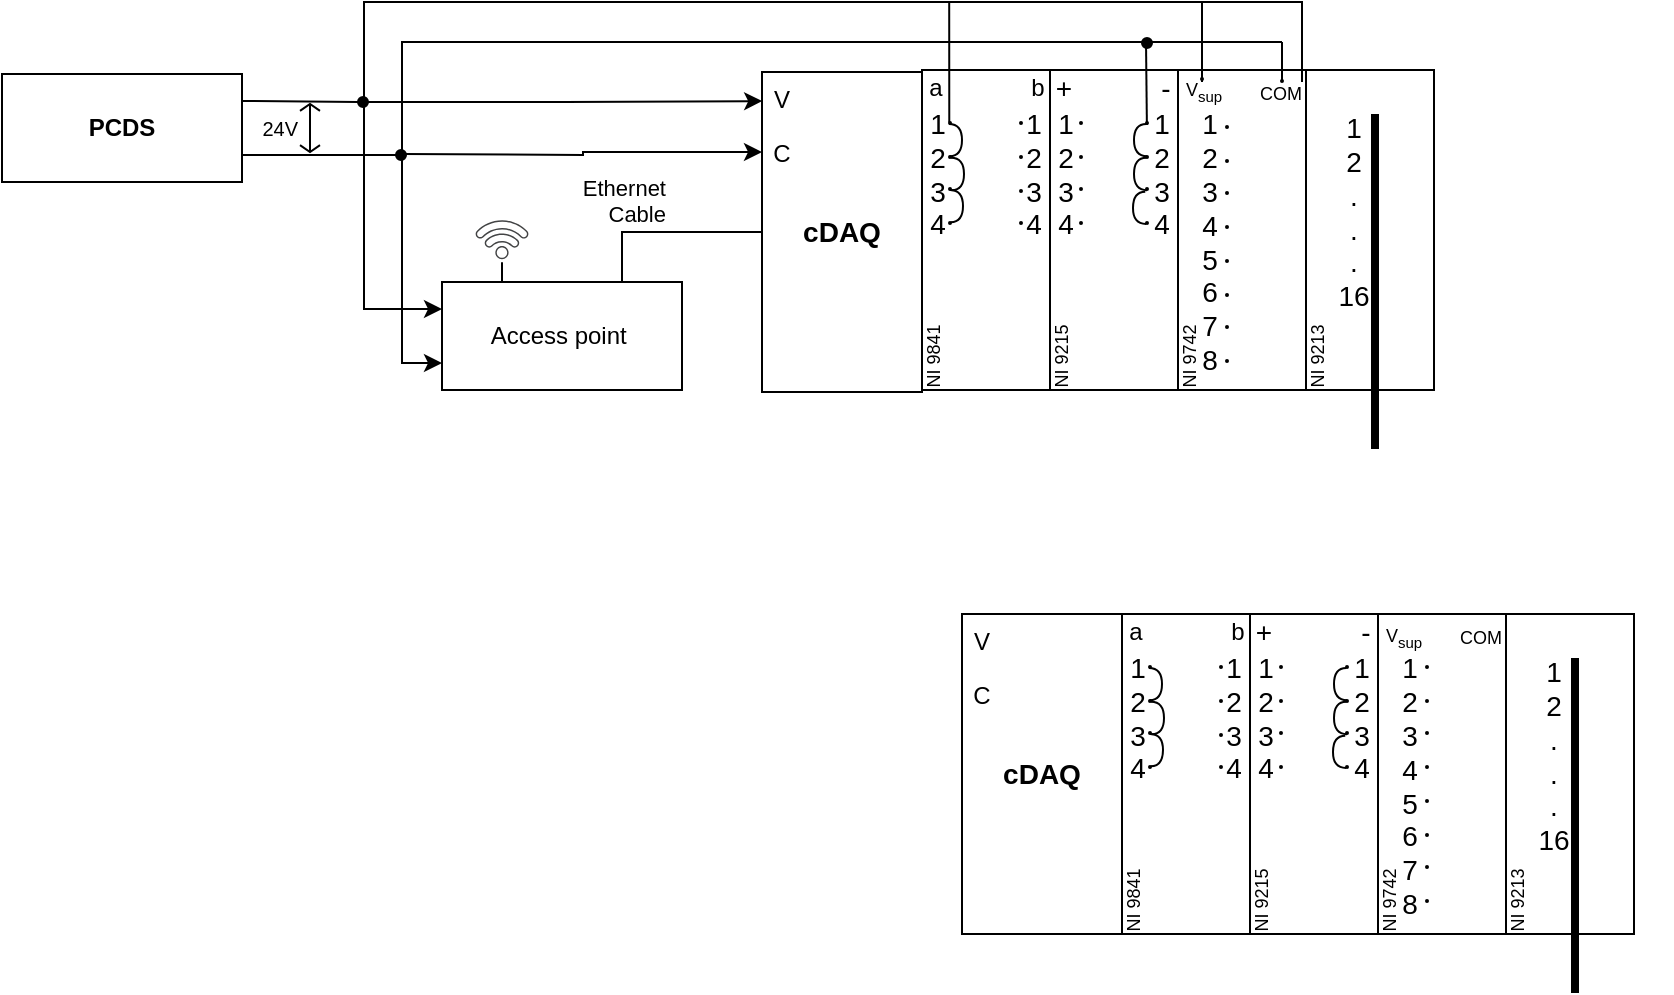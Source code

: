 <mxfile version="20.6.2" type="github">
  <diagram id="OHAgsnlhURnVh-o_5aFd" name="Page-1">
    <mxGraphModel dx="244" dy="119" grid="1" gridSize="10" guides="1" tooltips="1" connect="1" arrows="1" fold="1" page="1" pageScale="1" pageWidth="1169" pageHeight="827" math="0" shadow="0">
      <root>
        <mxCell id="0" />
        <mxCell id="1" parent="0" />
        <mxCell id="W_sDVHE6St3SvDxYg9yA-47" style="edgeStyle=none;rounded=0;orthogonalLoop=1;jettySize=auto;html=1;exitX=1;exitY=0.25;exitDx=0;exitDy=0;entryX=0;entryY=0.5;entryDx=0;entryDy=0;strokeColor=#000000;endArrow=none;endFill=0;" edge="1" parent="1" source="W_sDVHE6St3SvDxYg9yA-23" target="W_sDVHE6St3SvDxYg9yA-34">
          <mxGeometry relative="1" as="geometry" />
        </mxCell>
        <mxCell id="W_sDVHE6St3SvDxYg9yA-23" value="&lt;b&gt;PCDS&lt;/b&gt;" style="rounded=0;whiteSpace=wrap;html=1;" vertex="1" parent="1">
          <mxGeometry x="160" y="296" width="120" height="54" as="geometry" />
        </mxCell>
        <mxCell id="W_sDVHE6St3SvDxYg9yA-24" style="edgeStyle=orthogonalEdgeStyle;rounded=0;orthogonalLoop=1;jettySize=auto;html=1;exitX=0;exitY=0.25;exitDx=0;exitDy=0;endArrow=none;endFill=0;startArrow=classic;startFill=1;" edge="1" parent="1" source="W_sDVHE6St3SvDxYg9yA-25">
          <mxGeometry relative="1" as="geometry">
            <mxPoint x="360" y="336" as="targetPoint" />
            <mxPoint x="380" y="395" as="sourcePoint" />
          </mxGeometry>
        </mxCell>
        <mxCell id="W_sDVHE6St3SvDxYg9yA-60" value="Ethernet&lt;br&gt;Cable" style="edgeStyle=elbowEdgeStyle;rounded=0;orthogonalLoop=1;jettySize=auto;html=1;exitX=0;exitY=0.5;exitDx=0;exitDy=0;entryX=0.75;entryY=0;entryDx=0;entryDy=0;endArrow=none;endFill=0;labelPosition=left;verticalLabelPosition=top;align=right;verticalAlign=bottom;" edge="1" parent="1" source="W_sDVHE6St3SvDxYg9yA-25" target="W_sDVHE6St3SvDxYg9yA-40">
          <mxGeometry relative="1" as="geometry">
            <Array as="points">
              <mxPoint x="470" y="390" />
            </Array>
          </mxGeometry>
        </mxCell>
        <mxCell id="W_sDVHE6St3SvDxYg9yA-33" value="" style="edgeStyle=elbowEdgeStyle;rounded=0;orthogonalLoop=1;jettySize=auto;html=1;exitX=1;exitY=0.75;exitDx=0;exitDy=0;endArrow=none;endFill=1;entryX=0;entryY=0.5;entryDx=0;entryDy=0;" edge="1" parent="1" target="W_sDVHE6St3SvDxYg9yA-35" source="W_sDVHE6St3SvDxYg9yA-23">
          <mxGeometry relative="1" as="geometry">
            <mxPoint x="356.257" y="335.937" as="targetPoint" />
            <mxPoint x="310" y="336.0" as="sourcePoint" />
            <Array as="points" />
          </mxGeometry>
        </mxCell>
        <mxCell id="W_sDVHE6St3SvDxYg9yA-56" style="edgeStyle=orthogonalEdgeStyle;rounded=0;orthogonalLoop=1;jettySize=auto;html=1;exitX=1;exitY=0.5;exitDx=0;exitDy=0;entryX=0.001;entryY=0.091;entryDx=0;entryDy=0;entryPerimeter=0;" edge="1" parent="1" source="W_sDVHE6St3SvDxYg9yA-34" target="W_sDVHE6St3SvDxYg9yA-25">
          <mxGeometry relative="1" as="geometry" />
        </mxCell>
        <mxCell id="W_sDVHE6St3SvDxYg9yA-34" value="" style="ellipse;whiteSpace=wrap;html=1;fillColor=#000000;aspect=fixed;" vertex="1" parent="1">
          <mxGeometry x="338" y="307.5" width="5" height="5" as="geometry" />
        </mxCell>
        <mxCell id="W_sDVHE6St3SvDxYg9yA-35" value="" style="ellipse;whiteSpace=wrap;html=1;fillColor=#000000;aspect=fixed;" vertex="1" parent="1">
          <mxGeometry x="357" y="334" width="5" height="5" as="geometry" />
        </mxCell>
        <mxCell id="W_sDVHE6St3SvDxYg9yA-18" value="24V" style="labelPosition=left;align=right;shape=mxgraph.electrical.signal_sources.voltage;shadow=0;dashed=0;strokeWidth=1;fontSize=10;html=1;direction=west;flipV=0;flipH=1;verticalLabelPosition=middle;verticalAlign=middle;" vertex="1" parent="1">
          <mxGeometry x="309" y="311" width="10" height="24" as="geometry" />
        </mxCell>
        <mxCell id="W_sDVHE6St3SvDxYg9yA-42" style="edgeStyle=orthogonalEdgeStyle;rounded=0;orthogonalLoop=1;jettySize=auto;html=1;exitX=1;exitY=0.5;exitDx=0;exitDy=0;entryX=0;entryY=0.25;entryDx=0;entryDy=0;" edge="1" parent="1" source="W_sDVHE6St3SvDxYg9yA-34" target="W_sDVHE6St3SvDxYg9yA-40">
          <mxGeometry relative="1" as="geometry">
            <Array as="points">
              <mxPoint x="341" y="310" />
              <mxPoint x="341" y="414" />
            </Array>
          </mxGeometry>
        </mxCell>
        <mxCell id="W_sDVHE6St3SvDxYg9yA-43" style="edgeStyle=orthogonalEdgeStyle;rounded=0;orthogonalLoop=1;jettySize=auto;html=1;exitX=1;exitY=0.5;exitDx=0;exitDy=0;entryX=0;entryY=0.75;entryDx=0;entryDy=0;" edge="1" parent="1" source="W_sDVHE6St3SvDxYg9yA-35" target="W_sDVHE6St3SvDxYg9yA-40">
          <mxGeometry relative="1" as="geometry">
            <Array as="points">
              <mxPoint x="360" y="337" />
              <mxPoint x="360" y="441" />
            </Array>
          </mxGeometry>
        </mxCell>
        <mxCell id="W_sDVHE6St3SvDxYg9yA-58" style="edgeStyle=none;rounded=0;orthogonalLoop=1;jettySize=auto;html=1;exitX=0.25;exitY=0;exitDx=0;exitDy=0;endArrow=none;endFill=0;" edge="1" parent="1" source="W_sDVHE6St3SvDxYg9yA-40" target="W_sDVHE6St3SvDxYg9yA-45">
          <mxGeometry relative="1" as="geometry" />
        </mxCell>
        <mxCell id="W_sDVHE6St3SvDxYg9yA-40" value="Access point&amp;nbsp;" style="rounded=0;whiteSpace=wrap;html=1;" vertex="1" parent="1">
          <mxGeometry x="380" y="400" width="120" height="54" as="geometry" />
        </mxCell>
        <mxCell id="W_sDVHE6St3SvDxYg9yA-45" value="" style="sketch=0;pointerEvents=1;shadow=0;dashed=0;html=1;strokeColor=none;fillColor=#434445;aspect=fixed;labelPosition=center;verticalLabelPosition=bottom;verticalAlign=top;align=center;outlineConnect=0;shape=mxgraph.vvd.wi_fi;rotation=315;points=[[0.5,1,0,0,2]];" vertex="1" parent="1">
          <mxGeometry x="400" y="366" width="20" height="20" as="geometry" />
        </mxCell>
        <mxCell id="W_sDVHE6St3SvDxYg9yA-57" style="edgeStyle=none;rounded=0;orthogonalLoop=1;jettySize=auto;html=1;exitX=0.25;exitY=0;exitDx=0;exitDy=0;" edge="1" parent="1" source="W_sDVHE6St3SvDxYg9yA-40" target="W_sDVHE6St3SvDxYg9yA-40">
          <mxGeometry relative="1" as="geometry" />
        </mxCell>
        <mxCell id="W_sDVHE6St3SvDxYg9yA-219" value="" style="group" vertex="1" connectable="0" parent="1">
          <mxGeometry x="520" y="290" width="375" height="195" as="geometry" />
        </mxCell>
        <mxCell id="W_sDVHE6St3SvDxYg9yA-158" value="" style="group" vertex="1" connectable="0" parent="W_sDVHE6St3SvDxYg9yA-219">
          <mxGeometry y="-1" width="375" height="195" as="geometry" />
        </mxCell>
        <mxCell id="W_sDVHE6St3SvDxYg9yA-157" value="" style="group" vertex="1" connectable="0" parent="W_sDVHE6St3SvDxYg9yA-158">
          <mxGeometry x="84" y="-1" width="291" height="195" as="geometry" />
        </mxCell>
        <mxCell id="W_sDVHE6St3SvDxYg9yA-102" value="" style="group" vertex="1" connectable="0" parent="W_sDVHE6St3SvDxYg9yA-157">
          <mxGeometry width="99" height="166" as="geometry" />
        </mxCell>
        <mxCell id="W_sDVHE6St3SvDxYg9yA-130" value="" style="group" vertex="1" connectable="0" parent="W_sDVHE6St3SvDxYg9yA-102">
          <mxGeometry width="99" height="166" as="geometry" />
        </mxCell>
        <mxCell id="W_sDVHE6St3SvDxYg9yA-103" value="" style="group" vertex="1" connectable="0" parent="W_sDVHE6St3SvDxYg9yA-130">
          <mxGeometry y="5" width="99" height="161" as="geometry" />
        </mxCell>
        <mxCell id="W_sDVHE6St3SvDxYg9yA-104" value="" style="rounded=0;whiteSpace=wrap;html=1;labelPosition=center;verticalLabelPosition=middle;align=center;verticalAlign=middle;fillColor=none;" vertex="1" parent="W_sDVHE6St3SvDxYg9yA-103">
          <mxGeometry x="16" y="1" width="64" height="160" as="geometry" />
        </mxCell>
        <mxCell id="W_sDVHE6St3SvDxYg9yA-105" value="" style="group" vertex="1" connectable="0" parent="W_sDVHE6St3SvDxYg9yA-103">
          <mxGeometry x="-1" y="-5" width="98" height="75" as="geometry" />
        </mxCell>
        <mxCell id="W_sDVHE6St3SvDxYg9yA-106" value="&lt;font style=&quot;&quot;&gt;&lt;span style=&quot;font-size: 14px;&quot;&gt;1&lt;/span&gt;&lt;br&gt;&lt;span style=&quot;font-size: 14px;&quot;&gt;2&lt;/span&gt;&lt;br&gt;&lt;span style=&quot;font-size: 14px;&quot;&gt;3&lt;/span&gt;&lt;br&gt;&lt;div style=&quot;text-align: left;&quot;&gt;&lt;span style=&quot;font-size: 14px;&quot;&gt;4&lt;/span&gt;&lt;/div&gt;&lt;/font&gt;" style="text;html=1;strokeColor=none;fillColor=none;align=center;verticalAlign=middle;whiteSpace=wrap;rounded=0;" vertex="1" parent="W_sDVHE6St3SvDxYg9yA-105">
          <mxGeometry x="1" y="43" width="48" height="30" as="geometry" />
        </mxCell>
        <mxCell id="W_sDVHE6St3SvDxYg9yA-107" value="a" style="text;html=1;strokeColor=none;fillColor=none;align=center;verticalAlign=middle;whiteSpace=wrap;rounded=0;" vertex="1" parent="W_sDVHE6St3SvDxYg9yA-105">
          <mxGeometry width="48" height="30" as="geometry" />
        </mxCell>
        <mxCell id="W_sDVHE6St3SvDxYg9yA-108" value="&lt;font style=&quot;font-size: 14px;&quot;&gt;1&lt;br&gt;2&lt;br&gt;3&lt;br&gt;4&lt;/font&gt;" style="text;html=1;strokeColor=none;fillColor=none;align=center;verticalAlign=middle;whiteSpace=wrap;rounded=0;" vertex="1" parent="W_sDVHE6St3SvDxYg9yA-105">
          <mxGeometry x="49" y="43" width="48" height="30" as="geometry" />
        </mxCell>
        <mxCell id="W_sDVHE6St3SvDxYg9yA-109" style="edgeStyle=elbowEdgeStyle;rounded=0;orthogonalLoop=1;jettySize=auto;html=1;exitX=0.75;exitY=0;exitDx=0;exitDy=0;fontSize=14;fontColor=none;endArrow=none;endFill=0;" edge="1" parent="W_sDVHE6St3SvDxYg9yA-105" source="W_sDVHE6St3SvDxYg9yA-106" target="W_sDVHE6St3SvDxYg9yA-106">
          <mxGeometry relative="1" as="geometry" />
        </mxCell>
        <mxCell id="W_sDVHE6St3SvDxYg9yA-176" value="" style="group" vertex="1" connectable="0" parent="W_sDVHE6St3SvDxYg9yA-105">
          <mxGeometry x="30.5" y="32" width="1" height="51" as="geometry" />
        </mxCell>
        <mxCell id="W_sDVHE6St3SvDxYg9yA-171" value="" style="group" vertex="1" connectable="0" parent="W_sDVHE6St3SvDxYg9yA-176">
          <mxGeometry width="1" height="18" as="geometry" />
        </mxCell>
        <mxCell id="W_sDVHE6St3SvDxYg9yA-172" value="" style="ellipse;whiteSpace=wrap;html=1;fillColor=#000000;aspect=fixed;" vertex="1" parent="W_sDVHE6St3SvDxYg9yA-171">
          <mxGeometry width="1" height="1" as="geometry" />
        </mxCell>
        <mxCell id="W_sDVHE6St3SvDxYg9yA-173" value="" style="ellipse;whiteSpace=wrap;html=1;fillColor=#000000;aspect=fixed;" vertex="1" parent="W_sDVHE6St3SvDxYg9yA-171">
          <mxGeometry y="17" width="1" height="1" as="geometry" />
        </mxCell>
        <mxCell id="W_sDVHE6St3SvDxYg9yA-220" style="edgeStyle=orthogonalEdgeStyle;curved=1;rounded=0;orthogonalLoop=1;jettySize=auto;html=1;exitX=1;exitY=0;exitDx=0;exitDy=0;entryX=0.5;entryY=1;entryDx=0;entryDy=0;fontSize=14;fontColor=none;endArrow=none;endFill=0;" edge="1" parent="W_sDVHE6St3SvDxYg9yA-176" source="W_sDVHE6St3SvDxYg9yA-174" target="W_sDVHE6St3SvDxYg9yA-175">
          <mxGeometry relative="1" as="geometry">
            <Array as="points">
              <mxPoint x="7" y="50" />
              <mxPoint x="7" y="34" />
            </Array>
          </mxGeometry>
        </mxCell>
        <mxCell id="W_sDVHE6St3SvDxYg9yA-174" value="" style="ellipse;whiteSpace=wrap;html=1;fillColor=#000000;aspect=fixed;" vertex="1" parent="W_sDVHE6St3SvDxYg9yA-176">
          <mxGeometry y="50" width="1" height="1" as="geometry" />
        </mxCell>
        <mxCell id="W_sDVHE6St3SvDxYg9yA-175" value="" style="ellipse;whiteSpace=wrap;html=1;fillColor=#000000;aspect=fixed;" vertex="1" parent="W_sDVHE6St3SvDxYg9yA-176">
          <mxGeometry y="33" width="1" height="1" as="geometry" />
        </mxCell>
        <mxCell id="W_sDVHE6St3SvDxYg9yA-223" style="edgeStyle=orthogonalEdgeStyle;curved=1;rounded=0;orthogonalLoop=1;jettySize=auto;html=1;exitX=1;exitY=0;exitDx=0;exitDy=0;entryX=0.5;entryY=1;entryDx=0;entryDy=0;fontSize=14;fontColor=none;endArrow=none;endFill=0;" edge="1" parent="W_sDVHE6St3SvDxYg9yA-105">
          <mxGeometry relative="1" as="geometry">
            <mxPoint x="31.854" y="66.076" as="sourcePoint" />
            <mxPoint x="31.5" y="49.93" as="targetPoint" />
            <Array as="points">
              <mxPoint x="38" y="65.93" />
              <mxPoint x="38" y="49.93" />
            </Array>
          </mxGeometry>
        </mxCell>
        <mxCell id="W_sDVHE6St3SvDxYg9yA-224" style="edgeStyle=orthogonalEdgeStyle;curved=1;rounded=0;orthogonalLoop=1;jettySize=auto;html=1;exitX=1;exitY=0;exitDx=0;exitDy=0;entryX=0.5;entryY=1;entryDx=0;entryDy=0;fontSize=14;fontColor=none;endArrow=none;endFill=0;" edge="1" parent="W_sDVHE6St3SvDxYg9yA-105">
          <mxGeometry relative="1" as="geometry">
            <mxPoint x="30.854" y="49.146" as="sourcePoint" />
            <mxPoint x="30.5" y="33" as="targetPoint" />
            <Array as="points">
              <mxPoint x="37" y="49" />
              <mxPoint x="37" y="33" />
            </Array>
          </mxGeometry>
        </mxCell>
        <mxCell id="W_sDVHE6St3SvDxYg9yA-325" style="edgeStyle=none;rounded=0;orthogonalLoop=1;jettySize=auto;html=1;fontSize=14;fontColor=none;endArrow=none;endFill=0;" edge="1" parent="W_sDVHE6St3SvDxYg9yA-105">
          <mxGeometry relative="1" as="geometry">
            <mxPoint x="77" y="-28" as="targetPoint" />
            <mxPoint x="207" y="12" as="sourcePoint" />
            <Array as="points">
              <mxPoint x="207" y="-8" />
              <mxPoint x="207" y="-28" />
            </Array>
          </mxGeometry>
        </mxCell>
        <mxCell id="W_sDVHE6St3SvDxYg9yA-110" value="&lt;font style=&quot;font-size: 9px;&quot;&gt;NI 9841&lt;/font&gt;" style="text;html=1;strokeColor=none;fillColor=none;align=center;verticalAlign=top;whiteSpace=wrap;rounded=0;fontSize=12;fontColor=none;rotation=270;flipV=1;flipH=1;direction=west;horizontal=1;textDirection=ltr;" vertex="1" parent="W_sDVHE6St3SvDxYg9yA-103">
          <mxGeometry x="-8" y="129" width="60" height="30" as="geometry" />
        </mxCell>
        <mxCell id="W_sDVHE6St3SvDxYg9yA-177" value="" style="group" vertex="1" connectable="0" parent="W_sDVHE6St3SvDxYg9yA-103">
          <mxGeometry x="65" y="27" width="1" height="51" as="geometry" />
        </mxCell>
        <mxCell id="W_sDVHE6St3SvDxYg9yA-178" value="" style="group" vertex="1" connectable="0" parent="W_sDVHE6St3SvDxYg9yA-177">
          <mxGeometry width="1" height="18" as="geometry" />
        </mxCell>
        <mxCell id="W_sDVHE6St3SvDxYg9yA-179" value="" style="ellipse;whiteSpace=wrap;html=1;fillColor=#000000;aspect=fixed;" vertex="1" parent="W_sDVHE6St3SvDxYg9yA-178">
          <mxGeometry width="1" height="1" as="geometry" />
        </mxCell>
        <mxCell id="W_sDVHE6St3SvDxYg9yA-180" value="" style="ellipse;whiteSpace=wrap;html=1;fillColor=#000000;aspect=fixed;" vertex="1" parent="W_sDVHE6St3SvDxYg9yA-178">
          <mxGeometry y="17" width="1" height="1" as="geometry" />
        </mxCell>
        <mxCell id="W_sDVHE6St3SvDxYg9yA-181" value="" style="ellipse;whiteSpace=wrap;html=1;fillColor=#000000;aspect=fixed;" vertex="1" parent="W_sDVHE6St3SvDxYg9yA-177">
          <mxGeometry y="50" width="1" height="1" as="geometry" />
        </mxCell>
        <mxCell id="W_sDVHE6St3SvDxYg9yA-182" value="" style="ellipse;whiteSpace=wrap;html=1;fillColor=#000000;aspect=fixed;" vertex="1" parent="W_sDVHE6St3SvDxYg9yA-177">
          <mxGeometry y="34" width="1" height="1" as="geometry" />
        </mxCell>
        <mxCell id="W_sDVHE6St3SvDxYg9yA-111" value="b" style="text;html=1;strokeColor=none;fillColor=none;align=center;verticalAlign=middle;whiteSpace=wrap;rounded=0;" vertex="1" parent="W_sDVHE6St3SvDxYg9yA-130">
          <mxGeometry x="50" width="48" height="30" as="geometry" />
        </mxCell>
        <mxCell id="W_sDVHE6St3SvDxYg9yA-132" value="" style="group" vertex="1" connectable="0" parent="W_sDVHE6St3SvDxYg9yA-157">
          <mxGeometry x="64" width="99" height="185" as="geometry" />
        </mxCell>
        <mxCell id="W_sDVHE6St3SvDxYg9yA-133" value="" style="group" vertex="1" connectable="0" parent="W_sDVHE6St3SvDxYg9yA-132">
          <mxGeometry width="99" height="185" as="geometry" />
        </mxCell>
        <mxCell id="W_sDVHE6St3SvDxYg9yA-134" value="" style="group" vertex="1" connectable="0" parent="W_sDVHE6St3SvDxYg9yA-133">
          <mxGeometry y="5" width="99" height="180" as="geometry" />
        </mxCell>
        <mxCell id="W_sDVHE6St3SvDxYg9yA-135" value="" style="rounded=0;whiteSpace=wrap;html=1;labelPosition=center;verticalLabelPosition=middle;align=center;verticalAlign=middle;fillColor=none;" vertex="1" parent="W_sDVHE6St3SvDxYg9yA-134">
          <mxGeometry x="16" y="1" width="64" height="160" as="geometry" />
        </mxCell>
        <mxCell id="W_sDVHE6St3SvDxYg9yA-136" value="" style="group" vertex="1" connectable="0" parent="W_sDVHE6St3SvDxYg9yA-134">
          <mxGeometry x="-1" y="-5" width="98" height="75" as="geometry" />
        </mxCell>
        <mxCell id="W_sDVHE6St3SvDxYg9yA-137" value="&lt;font style=&quot;&quot;&gt;&lt;span style=&quot;font-size: 14px;&quot;&gt;1&lt;/span&gt;&lt;br&gt;&lt;span style=&quot;font-size: 14px;&quot;&gt;2&lt;/span&gt;&lt;br&gt;&lt;span style=&quot;font-size: 14px;&quot;&gt;3&lt;/span&gt;&lt;br&gt;&lt;div style=&quot;text-align: left;&quot;&gt;&lt;span style=&quot;font-size: 14px;&quot;&gt;4&lt;/span&gt;&lt;/div&gt;&lt;/font&gt;" style="text;html=1;strokeColor=none;fillColor=none;align=center;verticalAlign=middle;whiteSpace=wrap;rounded=0;" vertex="1" parent="W_sDVHE6St3SvDxYg9yA-136">
          <mxGeometry x="1" y="43" width="48" height="30" as="geometry" />
        </mxCell>
        <mxCell id="W_sDVHE6St3SvDxYg9yA-138" value="&lt;font style=&quot;font-size: 14px;&quot;&gt;+&lt;/font&gt;" style="text;html=1;strokeColor=none;fillColor=none;align=center;verticalAlign=middle;whiteSpace=wrap;rounded=0;" vertex="1" parent="W_sDVHE6St3SvDxYg9yA-136">
          <mxGeometry width="48" height="30" as="geometry" />
        </mxCell>
        <mxCell id="W_sDVHE6St3SvDxYg9yA-139" value="&lt;font style=&quot;font-size: 14px;&quot;&gt;1&lt;br&gt;2&lt;br&gt;3&lt;br&gt;4&lt;/font&gt;" style="text;html=1;strokeColor=none;fillColor=none;align=center;verticalAlign=middle;whiteSpace=wrap;rounded=0;" vertex="1" parent="W_sDVHE6St3SvDxYg9yA-136">
          <mxGeometry x="49" y="43" width="48" height="30" as="geometry" />
        </mxCell>
        <mxCell id="W_sDVHE6St3SvDxYg9yA-140" style="edgeStyle=elbowEdgeStyle;rounded=0;orthogonalLoop=1;jettySize=auto;html=1;exitX=0.75;exitY=0;exitDx=0;exitDy=0;fontSize=14;fontColor=none;endArrow=none;endFill=0;" edge="1" parent="W_sDVHE6St3SvDxYg9yA-136" source="W_sDVHE6St3SvDxYg9yA-137" target="W_sDVHE6St3SvDxYg9yA-137">
          <mxGeometry relative="1" as="geometry" />
        </mxCell>
        <mxCell id="W_sDVHE6St3SvDxYg9yA-228" style="edgeStyle=orthogonalEdgeStyle;curved=1;rounded=0;orthogonalLoop=1;jettySize=auto;html=1;exitX=1;exitY=0;exitDx=0;exitDy=0;entryX=0.5;entryY=1;entryDx=0;entryDy=0;fontSize=14;fontColor=none;endArrow=none;endFill=0;" edge="1" parent="W_sDVHE6St3SvDxYg9yA-136">
          <mxGeometry relative="1" as="geometry">
            <mxPoint x="65.146" y="49.93" as="sourcePoint" />
            <mxPoint x="65.5" y="66.076" as="targetPoint" />
            <Array as="points">
              <mxPoint x="59" y="50.076" />
              <mxPoint x="59" y="66.076" />
            </Array>
          </mxGeometry>
        </mxCell>
        <mxCell id="W_sDVHE6St3SvDxYg9yA-141" value="&lt;font style=&quot;font-size: 9px;&quot;&gt;NI 9215&lt;/font&gt;" style="text;html=1;strokeColor=none;fillColor=none;align=center;verticalAlign=top;whiteSpace=wrap;rounded=0;fontSize=12;fontColor=none;rotation=270;flipV=1;flipH=1;direction=west;horizontal=1;textDirection=ltr;" vertex="1" parent="W_sDVHE6St3SvDxYg9yA-134">
          <mxGeometry x="-8" y="129" width="60" height="30" as="geometry" />
        </mxCell>
        <mxCell id="W_sDVHE6St3SvDxYg9yA-183" value="" style="group" vertex="1" connectable="0" parent="W_sDVHE6St3SvDxYg9yA-134">
          <mxGeometry x="31" y="27" width="1" height="51" as="geometry" />
        </mxCell>
        <mxCell id="W_sDVHE6St3SvDxYg9yA-184" value="" style="group" vertex="1" connectable="0" parent="W_sDVHE6St3SvDxYg9yA-183">
          <mxGeometry width="1" height="18" as="geometry" />
        </mxCell>
        <mxCell id="W_sDVHE6St3SvDxYg9yA-185" value="" style="ellipse;whiteSpace=wrap;html=1;fillColor=#000000;aspect=fixed;" vertex="1" parent="W_sDVHE6St3SvDxYg9yA-184">
          <mxGeometry width="1" height="1" as="geometry" />
        </mxCell>
        <mxCell id="W_sDVHE6St3SvDxYg9yA-186" value="" style="ellipse;whiteSpace=wrap;html=1;fillColor=#000000;aspect=fixed;" vertex="1" parent="W_sDVHE6St3SvDxYg9yA-184">
          <mxGeometry y="17" width="1" height="1" as="geometry" />
        </mxCell>
        <mxCell id="W_sDVHE6St3SvDxYg9yA-187" value="" style="ellipse;whiteSpace=wrap;html=1;fillColor=#000000;aspect=fixed;" vertex="1" parent="W_sDVHE6St3SvDxYg9yA-183">
          <mxGeometry y="50" width="1" height="1" as="geometry" />
        </mxCell>
        <mxCell id="W_sDVHE6St3SvDxYg9yA-188" value="" style="ellipse;whiteSpace=wrap;html=1;fillColor=#000000;aspect=fixed;" vertex="1" parent="W_sDVHE6St3SvDxYg9yA-183">
          <mxGeometry y="33" width="1" height="1" as="geometry" />
        </mxCell>
        <mxCell id="W_sDVHE6St3SvDxYg9yA-225" style="edgeStyle=orthogonalEdgeStyle;curved=1;rounded=0;orthogonalLoop=1;jettySize=auto;html=1;exitX=1;exitY=0;exitDx=0;exitDy=0;entryX=0.5;entryY=1;entryDx=0;entryDy=0;fontSize=14;fontColor=none;endArrow=none;endFill=0;" edge="1" parent="W_sDVHE6St3SvDxYg9yA-134">
          <mxGeometry relative="1" as="geometry">
            <mxPoint x="64.146" y="28.0" as="sourcePoint" />
            <mxPoint x="64.5" y="44.146" as="targetPoint" />
            <Array as="points">
              <mxPoint x="58" y="28.146" />
              <mxPoint x="58" y="44.146" />
            </Array>
          </mxGeometry>
        </mxCell>
        <mxCell id="W_sDVHE6St3SvDxYg9yA-142" value="&lt;font style=&quot;font-size: 14px;&quot;&gt;-&lt;/font&gt;" style="text;html=1;strokeColor=none;fillColor=none;align=center;verticalAlign=middle;whiteSpace=wrap;rounded=0;" vertex="1" parent="W_sDVHE6St3SvDxYg9yA-133">
          <mxGeometry x="50" width="48" height="30" as="geometry" />
        </mxCell>
        <mxCell id="W_sDVHE6St3SvDxYg9yA-143" value="" style="group" vertex="1" connectable="0" parent="W_sDVHE6St3SvDxYg9yA-157">
          <mxGeometry x="192" width="99" height="195" as="geometry" />
        </mxCell>
        <mxCell id="W_sDVHE6St3SvDxYg9yA-144" value="" style="group" vertex="1" connectable="0" parent="W_sDVHE6St3SvDxYg9yA-143">
          <mxGeometry width="99" height="195" as="geometry" />
        </mxCell>
        <mxCell id="W_sDVHE6St3SvDxYg9yA-145" value="" style="group" vertex="1" connectable="0" parent="W_sDVHE6St3SvDxYg9yA-144">
          <mxGeometry y="5" width="99" height="190" as="geometry" />
        </mxCell>
        <mxCell id="W_sDVHE6St3SvDxYg9yA-152" value="&lt;font style=&quot;font-size: 9px;&quot;&gt;NI 9213&lt;/font&gt;" style="text;html=1;strokeColor=none;fillColor=none;align=center;verticalAlign=top;whiteSpace=wrap;rounded=0;fontSize=12;fontColor=none;rotation=270;flipV=1;flipH=1;direction=west;horizontal=1;textDirection=ltr;" vertex="1" parent="W_sDVHE6St3SvDxYg9yA-145">
          <mxGeometry x="-8" y="129" width="60" height="30" as="geometry" />
        </mxCell>
        <mxCell id="W_sDVHE6St3SvDxYg9yA-154" value="&lt;font style=&quot;font-size: 14px;&quot;&gt;1&lt;br&gt;2&lt;br&gt;.&lt;br&gt;.&lt;br&gt;.&lt;br&gt;16&lt;br&gt;&lt;/font&gt;" style="text;html=1;strokeColor=none;fillColor=none;align=center;verticalAlign=middle;whiteSpace=wrap;rounded=0;" vertex="1" parent="W_sDVHE6St3SvDxYg9yA-145">
          <mxGeometry x="16" y="56.5" width="48" height="30" as="geometry" />
        </mxCell>
        <mxCell id="W_sDVHE6St3SvDxYg9yA-156" value="" style="group" vertex="1" connectable="0" parent="W_sDVHE6St3SvDxYg9yA-145">
          <mxGeometry x="16" y="1" width="64" height="189" as="geometry" />
        </mxCell>
        <mxCell id="W_sDVHE6St3SvDxYg9yA-146" value="" style="rounded=0;whiteSpace=wrap;html=1;labelPosition=center;verticalLabelPosition=middle;align=center;verticalAlign=middle;fillColor=none;" vertex="1" parent="W_sDVHE6St3SvDxYg9yA-156">
          <mxGeometry width="64" height="160" as="geometry" />
        </mxCell>
        <mxCell id="W_sDVHE6St3SvDxYg9yA-155" value="" style="rounded=0;whiteSpace=wrap;html=1;fontSize=14;fontColor=none;fillColor=#000000;gradientColor=none;" vertex="1" parent="W_sDVHE6St3SvDxYg9yA-156">
          <mxGeometry x="33" y="22.5" width="3" height="166.5" as="geometry" />
        </mxCell>
        <mxCell id="W_sDVHE6St3SvDxYg9yA-129" value="" style="group" vertex="1" connectable="0" parent="W_sDVHE6St3SvDxYg9yA-157">
          <mxGeometry x="128" y="2" width="103" height="164" as="geometry" />
        </mxCell>
        <mxCell id="W_sDVHE6St3SvDxYg9yA-79" value="" style="group" vertex="1" connectable="0" parent="W_sDVHE6St3SvDxYg9yA-129">
          <mxGeometry y="3" width="80" height="161" as="geometry" />
        </mxCell>
        <mxCell id="W_sDVHE6St3SvDxYg9yA-80" value="" style="rounded=0;whiteSpace=wrap;html=1;labelPosition=center;verticalLabelPosition=middle;align=center;verticalAlign=middle;fillColor=none;" vertex="1" parent="W_sDVHE6St3SvDxYg9yA-79">
          <mxGeometry x="16" y="1" width="64" height="160" as="geometry" />
        </mxCell>
        <mxCell id="W_sDVHE6St3SvDxYg9yA-81" value="&lt;div style=&quot;text-align: center; font-size: 9px;&quot;&gt;&lt;span style=&quot;background-color: initial;&quot;&gt;V&lt;/span&gt;&lt;sub style=&quot;background-color: initial;&quot;&gt;sup&lt;/sub&gt;&lt;/div&gt;" style="text;html=1;strokeColor=none;fillColor=none;align=left;verticalAlign=middle;whiteSpace=wrap;rounded=0;" vertex="1" parent="W_sDVHE6St3SvDxYg9yA-79">
          <mxGeometry x="18" y="-3" width="48" height="30" as="geometry" />
        </mxCell>
        <mxCell id="W_sDVHE6St3SvDxYg9yA-83" value="&lt;font style=&quot;font-size: 14px;&quot;&gt;1&lt;br&gt;2&lt;br&gt;3&lt;br&gt;4&lt;br&gt;5&lt;br&gt;6&lt;br&gt;7&lt;br&gt;8&lt;br&gt;&lt;/font&gt;" style="text;html=1;strokeColor=none;fillColor=none;align=center;verticalAlign=middle;whiteSpace=wrap;rounded=0;" vertex="1" parent="W_sDVHE6St3SvDxYg9yA-79">
          <mxGeometry x="8" y="72" width="48" height="30" as="geometry" />
        </mxCell>
        <mxCell id="W_sDVHE6St3SvDxYg9yA-84" style="edgeStyle=elbowEdgeStyle;rounded=0;orthogonalLoop=1;jettySize=auto;html=1;exitX=0.75;exitY=0;exitDx=0;exitDy=0;fontSize=14;fontColor=none;endArrow=none;endFill=0;" edge="1" parent="W_sDVHE6St3SvDxYg9yA-79" source="W_sDVHE6St3SvDxYg9yA-83" target="W_sDVHE6St3SvDxYg9yA-83">
          <mxGeometry relative="1" as="geometry" />
        </mxCell>
        <mxCell id="W_sDVHE6St3SvDxYg9yA-97" value="&lt;font style=&quot;font-size: 9px;&quot;&gt;NI 9742&lt;/font&gt;" style="text;html=1;strokeColor=none;fillColor=none;align=center;verticalAlign=top;whiteSpace=wrap;rounded=0;fontSize=12;fontColor=none;rotation=270;flipV=1;flipH=1;direction=west;horizontal=1;textDirection=ltr;" vertex="1" parent="W_sDVHE6St3SvDxYg9yA-79">
          <mxGeometry x="-8" y="129" width="60" height="30" as="geometry" />
        </mxCell>
        <mxCell id="W_sDVHE6St3SvDxYg9yA-189" value="" style="group" vertex="1" connectable="0" parent="W_sDVHE6St3SvDxYg9yA-79">
          <mxGeometry y="27" width="1" height="51" as="geometry" />
        </mxCell>
        <mxCell id="W_sDVHE6St3SvDxYg9yA-190" value="" style="group" vertex="1" connectable="0" parent="W_sDVHE6St3SvDxYg9yA-189">
          <mxGeometry width="1" height="18" as="geometry" />
        </mxCell>
        <mxCell id="W_sDVHE6St3SvDxYg9yA-191" value="" style="ellipse;whiteSpace=wrap;html=1;fillColor=#000000;aspect=fixed;" vertex="1" parent="W_sDVHE6St3SvDxYg9yA-190">
          <mxGeometry width="1" height="1" as="geometry" />
        </mxCell>
        <mxCell id="W_sDVHE6St3SvDxYg9yA-192" value="" style="ellipse;whiteSpace=wrap;html=1;fillColor=#000000;aspect=fixed;" vertex="1" parent="W_sDVHE6St3SvDxYg9yA-190">
          <mxGeometry y="17" width="1" height="1" as="geometry" />
        </mxCell>
        <mxCell id="W_sDVHE6St3SvDxYg9yA-193" value="" style="ellipse;whiteSpace=wrap;html=1;fillColor=#000000;aspect=fixed;" vertex="1" parent="W_sDVHE6St3SvDxYg9yA-189">
          <mxGeometry y="50" width="1" height="1" as="geometry" />
        </mxCell>
        <mxCell id="W_sDVHE6St3SvDxYg9yA-194" value="" style="ellipse;whiteSpace=wrap;html=1;fillColor=#000000;aspect=fixed;" vertex="1" parent="W_sDVHE6St3SvDxYg9yA-189">
          <mxGeometry y="33" width="1" height="1" as="geometry" />
        </mxCell>
        <mxCell id="W_sDVHE6St3SvDxYg9yA-227" style="edgeStyle=orthogonalEdgeStyle;curved=1;rounded=0;orthogonalLoop=1;jettySize=auto;html=1;exitX=1;exitY=0;exitDx=0;exitDy=0;entryX=0.5;entryY=1;entryDx=0;entryDy=0;fontSize=14;fontColor=none;endArrow=none;endFill=0;" edge="1" parent="W_sDVHE6St3SvDxYg9yA-189">
          <mxGeometry relative="1" as="geometry">
            <mxPoint x="-0.354" y="34.85" as="sourcePoint" />
            <mxPoint y="50.996" as="targetPoint" />
            <Array as="points">
              <mxPoint x="-6.5" y="34.85" />
              <mxPoint x="-6.5" y="50.85" />
            </Array>
          </mxGeometry>
        </mxCell>
        <mxCell id="W_sDVHE6St3SvDxYg9yA-318" value="" style="ellipse;whiteSpace=wrap;html=1;fillColor=#000000;aspect=fixed;" vertex="1" parent="W_sDVHE6St3SvDxYg9yA-79">
          <mxGeometry x="27.5" y="5" width="1" height="1" as="geometry" />
        </mxCell>
        <mxCell id="W_sDVHE6St3SvDxYg9yA-122" value="&lt;div style=&quot;text-align: center;&quot;&gt;&lt;font style=&quot;font-size: 9px;&quot;&gt;COM&lt;/font&gt;&lt;/div&gt;" style="text;html=1;strokeColor=none;fillColor=none;align=left;verticalAlign=middle;whiteSpace=wrap;rounded=0;" vertex="1" parent="W_sDVHE6St3SvDxYg9yA-129">
          <mxGeometry x="55" width="48" height="30" as="geometry" />
        </mxCell>
        <mxCell id="W_sDVHE6St3SvDxYg9yA-63" value="" style="group" vertex="1" connectable="0" parent="W_sDVHE6St3SvDxYg9yA-158">
          <mxGeometry y="5" width="100" height="161" as="geometry" />
        </mxCell>
        <mxCell id="W_sDVHE6St3SvDxYg9yA-25" value="&lt;span style=&quot;font-size: 14px;&quot;&gt;&lt;b&gt;cDAQ&lt;/b&gt;&lt;/span&gt;" style="rounded=0;whiteSpace=wrap;html=1;labelPosition=center;verticalLabelPosition=middle;align=center;verticalAlign=middle;" vertex="1" parent="W_sDVHE6St3SvDxYg9yA-63">
          <mxGeometry x="20" y="1" width="80" height="160" as="geometry" />
        </mxCell>
        <mxCell id="W_sDVHE6St3SvDxYg9yA-61" value="V" style="text;html=1;strokeColor=none;fillColor=none;align=center;verticalAlign=middle;whiteSpace=wrap;rounded=0;" vertex="1" parent="W_sDVHE6St3SvDxYg9yA-63">
          <mxGeometry width="60" height="30" as="geometry" />
        </mxCell>
        <mxCell id="W_sDVHE6St3SvDxYg9yA-62" value="C" style="text;html=1;strokeColor=none;fillColor=none;align=center;verticalAlign=middle;whiteSpace=wrap;rounded=0;" vertex="1" parent="W_sDVHE6St3SvDxYg9yA-63">
          <mxGeometry y="27" width="60" height="30" as="geometry" />
        </mxCell>
        <mxCell id="W_sDVHE6St3SvDxYg9yA-218" value="" style="group" vertex="1" connectable="0" parent="W_sDVHE6St3SvDxYg9yA-219">
          <mxGeometry x="252" y="32" height="117" as="geometry" />
        </mxCell>
        <mxCell id="W_sDVHE6St3SvDxYg9yA-195" value="" style="group" vertex="1" connectable="0" parent="W_sDVHE6St3SvDxYg9yA-218">
          <mxGeometry height="50" as="geometry" />
        </mxCell>
        <mxCell id="W_sDVHE6St3SvDxYg9yA-196" value="" style="group" vertex="1" connectable="0" parent="W_sDVHE6St3SvDxYg9yA-195">
          <mxGeometry width="1" height="18" as="geometry" />
        </mxCell>
        <mxCell id="W_sDVHE6St3SvDxYg9yA-197" value="" style="ellipse;whiteSpace=wrap;html=1;fillColor=#000000;aspect=fixed;" vertex="1" parent="W_sDVHE6St3SvDxYg9yA-196">
          <mxGeometry width="1" height="1" as="geometry" />
        </mxCell>
        <mxCell id="W_sDVHE6St3SvDxYg9yA-198" value="" style="ellipse;whiteSpace=wrap;html=1;fillColor=#000000;aspect=fixed;" vertex="1" parent="W_sDVHE6St3SvDxYg9yA-196">
          <mxGeometry y="17" width="1" height="1" as="geometry" />
        </mxCell>
        <mxCell id="W_sDVHE6St3SvDxYg9yA-199" value="" style="ellipse;whiteSpace=wrap;html=1;fillColor=#000000;aspect=fixed;" vertex="1" parent="W_sDVHE6St3SvDxYg9yA-195">
          <mxGeometry y="50" width="1" height="1" as="geometry" />
        </mxCell>
        <mxCell id="W_sDVHE6St3SvDxYg9yA-200" value="" style="ellipse;whiteSpace=wrap;html=1;fillColor=#000000;aspect=fixed;" vertex="1" parent="W_sDVHE6St3SvDxYg9yA-195">
          <mxGeometry y="33" width="1" height="1" as="geometry" />
        </mxCell>
        <mxCell id="W_sDVHE6St3SvDxYg9yA-212" value="" style="group" vertex="1" connectable="0" parent="W_sDVHE6St3SvDxYg9yA-218">
          <mxGeometry y="67" height="50" as="geometry" />
        </mxCell>
        <mxCell id="W_sDVHE6St3SvDxYg9yA-213" value="" style="group" vertex="1" connectable="0" parent="W_sDVHE6St3SvDxYg9yA-212">
          <mxGeometry width="1" height="18" as="geometry" />
        </mxCell>
        <mxCell id="W_sDVHE6St3SvDxYg9yA-214" value="" style="ellipse;whiteSpace=wrap;html=1;fillColor=#000000;aspect=fixed;" vertex="1" parent="W_sDVHE6St3SvDxYg9yA-213">
          <mxGeometry width="1" height="1" as="geometry" />
        </mxCell>
        <mxCell id="W_sDVHE6St3SvDxYg9yA-215" value="" style="ellipse;whiteSpace=wrap;html=1;fillColor=#000000;aspect=fixed;" vertex="1" parent="W_sDVHE6St3SvDxYg9yA-213">
          <mxGeometry y="17" width="1" height="1" as="geometry" />
        </mxCell>
        <mxCell id="W_sDVHE6St3SvDxYg9yA-216" value="" style="ellipse;whiteSpace=wrap;html=1;fillColor=#000000;aspect=fixed;" vertex="1" parent="W_sDVHE6St3SvDxYg9yA-212">
          <mxGeometry y="50" width="1" height="1" as="geometry" />
        </mxCell>
        <mxCell id="W_sDVHE6St3SvDxYg9yA-217" value="" style="ellipse;whiteSpace=wrap;html=1;fillColor=#000000;aspect=fixed;" vertex="1" parent="W_sDVHE6St3SvDxYg9yA-212">
          <mxGeometry y="33" width="1" height="1" as="geometry" />
        </mxCell>
        <mxCell id="W_sDVHE6St3SvDxYg9yA-229" style="edgeStyle=orthogonalEdgeStyle;rounded=0;orthogonalLoop=1;jettySize=auto;html=1;exitX=0;exitY=0;exitDx=0;exitDy=0;fontSize=14;fontColor=none;endArrow=none;endFill=0;entryX=1;entryY=0;entryDx=0;entryDy=0;" edge="1" parent="1" source="W_sDVHE6St3SvDxYg9yA-172" target="W_sDVHE6St3SvDxYg9yA-34">
          <mxGeometry relative="1" as="geometry">
            <mxPoint x="500" y="300" as="targetPoint" />
            <Array as="points">
              <mxPoint x="634" y="260" />
              <mxPoint x="341" y="260" />
              <mxPoint x="341" y="308" />
            </Array>
          </mxGeometry>
        </mxCell>
        <mxCell id="W_sDVHE6St3SvDxYg9yA-230" value="" style="group" vertex="1" connectable="0" parent="1">
          <mxGeometry x="620" y="560" width="375" height="195" as="geometry" />
        </mxCell>
        <mxCell id="W_sDVHE6St3SvDxYg9yA-231" value="" style="group" vertex="1" connectable="0" parent="W_sDVHE6St3SvDxYg9yA-230">
          <mxGeometry width="375" height="195" as="geometry" />
        </mxCell>
        <mxCell id="W_sDVHE6St3SvDxYg9yA-232" value="" style="group" vertex="1" connectable="0" parent="W_sDVHE6St3SvDxYg9yA-231">
          <mxGeometry x="84" width="291" height="195" as="geometry" />
        </mxCell>
        <mxCell id="W_sDVHE6St3SvDxYg9yA-233" value="" style="group" vertex="1" connectable="0" parent="W_sDVHE6St3SvDxYg9yA-232">
          <mxGeometry width="99" height="166" as="geometry" />
        </mxCell>
        <mxCell id="W_sDVHE6St3SvDxYg9yA-234" value="" style="group" vertex="1" connectable="0" parent="W_sDVHE6St3SvDxYg9yA-233">
          <mxGeometry width="99" height="166" as="geometry" />
        </mxCell>
        <mxCell id="W_sDVHE6St3SvDxYg9yA-235" value="" style="group" vertex="1" connectable="0" parent="W_sDVHE6St3SvDxYg9yA-234">
          <mxGeometry y="5" width="99" height="161" as="geometry" />
        </mxCell>
        <mxCell id="W_sDVHE6St3SvDxYg9yA-236" value="" style="rounded=0;whiteSpace=wrap;html=1;labelPosition=center;verticalLabelPosition=middle;align=center;verticalAlign=middle;fillColor=none;" vertex="1" parent="W_sDVHE6St3SvDxYg9yA-235">
          <mxGeometry x="16" y="1" width="64" height="160" as="geometry" />
        </mxCell>
        <mxCell id="W_sDVHE6St3SvDxYg9yA-237" value="" style="group" vertex="1" connectable="0" parent="W_sDVHE6St3SvDxYg9yA-235">
          <mxGeometry x="-1" y="-5" width="98" height="75" as="geometry" />
        </mxCell>
        <mxCell id="W_sDVHE6St3SvDxYg9yA-238" value="&lt;font style=&quot;&quot;&gt;&lt;span style=&quot;font-size: 14px;&quot;&gt;1&lt;/span&gt;&lt;br&gt;&lt;span style=&quot;font-size: 14px;&quot;&gt;2&lt;/span&gt;&lt;br&gt;&lt;span style=&quot;font-size: 14px;&quot;&gt;3&lt;/span&gt;&lt;br&gt;&lt;div style=&quot;text-align: left;&quot;&gt;&lt;span style=&quot;font-size: 14px;&quot;&gt;4&lt;/span&gt;&lt;/div&gt;&lt;/font&gt;" style="text;html=1;strokeColor=none;fillColor=none;align=center;verticalAlign=middle;whiteSpace=wrap;rounded=0;" vertex="1" parent="W_sDVHE6St3SvDxYg9yA-237">
          <mxGeometry x="1" y="43" width="48" height="30" as="geometry" />
        </mxCell>
        <mxCell id="W_sDVHE6St3SvDxYg9yA-239" value="a" style="text;html=1;strokeColor=none;fillColor=none;align=center;verticalAlign=middle;whiteSpace=wrap;rounded=0;" vertex="1" parent="W_sDVHE6St3SvDxYg9yA-237">
          <mxGeometry width="48" height="30" as="geometry" />
        </mxCell>
        <mxCell id="W_sDVHE6St3SvDxYg9yA-240" value="&lt;font style=&quot;font-size: 14px;&quot;&gt;1&lt;br&gt;2&lt;br&gt;3&lt;br&gt;4&lt;/font&gt;" style="text;html=1;strokeColor=none;fillColor=none;align=center;verticalAlign=middle;whiteSpace=wrap;rounded=0;" vertex="1" parent="W_sDVHE6St3SvDxYg9yA-237">
          <mxGeometry x="49" y="43" width="48" height="30" as="geometry" />
        </mxCell>
        <mxCell id="W_sDVHE6St3SvDxYg9yA-241" style="edgeStyle=elbowEdgeStyle;rounded=0;orthogonalLoop=1;jettySize=auto;html=1;exitX=0.75;exitY=0;exitDx=0;exitDy=0;fontSize=14;fontColor=none;endArrow=none;endFill=0;" edge="1" parent="W_sDVHE6St3SvDxYg9yA-237" source="W_sDVHE6St3SvDxYg9yA-238" target="W_sDVHE6St3SvDxYg9yA-238">
          <mxGeometry relative="1" as="geometry" />
        </mxCell>
        <mxCell id="W_sDVHE6St3SvDxYg9yA-242" value="" style="group" vertex="1" connectable="0" parent="W_sDVHE6St3SvDxYg9yA-237">
          <mxGeometry x="30.5" y="32" width="1" height="51" as="geometry" />
        </mxCell>
        <mxCell id="W_sDVHE6St3SvDxYg9yA-243" value="" style="group" vertex="1" connectable="0" parent="W_sDVHE6St3SvDxYg9yA-242">
          <mxGeometry width="1" height="18" as="geometry" />
        </mxCell>
        <mxCell id="W_sDVHE6St3SvDxYg9yA-244" value="" style="ellipse;whiteSpace=wrap;html=1;fillColor=#000000;aspect=fixed;" vertex="1" parent="W_sDVHE6St3SvDxYg9yA-243">
          <mxGeometry width="1" height="1" as="geometry" />
        </mxCell>
        <mxCell id="W_sDVHE6St3SvDxYg9yA-245" value="" style="ellipse;whiteSpace=wrap;html=1;fillColor=#000000;aspect=fixed;" vertex="1" parent="W_sDVHE6St3SvDxYg9yA-243">
          <mxGeometry y="17" width="1" height="1" as="geometry" />
        </mxCell>
        <mxCell id="W_sDVHE6St3SvDxYg9yA-246" style="edgeStyle=orthogonalEdgeStyle;curved=1;rounded=0;orthogonalLoop=1;jettySize=auto;html=1;exitX=1;exitY=0;exitDx=0;exitDy=0;entryX=0.5;entryY=1;entryDx=0;entryDy=0;fontSize=14;fontColor=none;endArrow=none;endFill=0;" edge="1" parent="W_sDVHE6St3SvDxYg9yA-242" source="W_sDVHE6St3SvDxYg9yA-247" target="W_sDVHE6St3SvDxYg9yA-248">
          <mxGeometry relative="1" as="geometry">
            <Array as="points">
              <mxPoint x="7" y="50" />
              <mxPoint x="7" y="34" />
            </Array>
          </mxGeometry>
        </mxCell>
        <mxCell id="W_sDVHE6St3SvDxYg9yA-247" value="" style="ellipse;whiteSpace=wrap;html=1;fillColor=#000000;aspect=fixed;" vertex="1" parent="W_sDVHE6St3SvDxYg9yA-242">
          <mxGeometry y="50" width="1" height="1" as="geometry" />
        </mxCell>
        <mxCell id="W_sDVHE6St3SvDxYg9yA-248" value="" style="ellipse;whiteSpace=wrap;html=1;fillColor=#000000;aspect=fixed;" vertex="1" parent="W_sDVHE6St3SvDxYg9yA-242">
          <mxGeometry y="33" width="1" height="1" as="geometry" />
        </mxCell>
        <mxCell id="W_sDVHE6St3SvDxYg9yA-249" style="edgeStyle=orthogonalEdgeStyle;curved=1;rounded=0;orthogonalLoop=1;jettySize=auto;html=1;exitX=1;exitY=0;exitDx=0;exitDy=0;entryX=0.5;entryY=1;entryDx=0;entryDy=0;fontSize=14;fontColor=none;endArrow=none;endFill=0;" edge="1" parent="W_sDVHE6St3SvDxYg9yA-237">
          <mxGeometry relative="1" as="geometry">
            <mxPoint x="31.854" y="66.076" as="sourcePoint" />
            <mxPoint x="31.5" y="49.93" as="targetPoint" />
            <Array as="points">
              <mxPoint x="38" y="65.93" />
              <mxPoint x="38" y="49.93" />
            </Array>
          </mxGeometry>
        </mxCell>
        <mxCell id="W_sDVHE6St3SvDxYg9yA-250" style="edgeStyle=orthogonalEdgeStyle;curved=1;rounded=0;orthogonalLoop=1;jettySize=auto;html=1;exitX=1;exitY=0;exitDx=0;exitDy=0;entryX=0.5;entryY=1;entryDx=0;entryDy=0;fontSize=14;fontColor=none;endArrow=none;endFill=0;" edge="1" parent="W_sDVHE6St3SvDxYg9yA-237">
          <mxGeometry relative="1" as="geometry">
            <mxPoint x="30.854" y="49.146" as="sourcePoint" />
            <mxPoint x="30.5" y="33" as="targetPoint" />
            <Array as="points">
              <mxPoint x="37" y="49" />
              <mxPoint x="37" y="33" />
            </Array>
          </mxGeometry>
        </mxCell>
        <mxCell id="W_sDVHE6St3SvDxYg9yA-251" value="&lt;font style=&quot;font-size: 9px;&quot;&gt;NI 9841&lt;/font&gt;" style="text;html=1;strokeColor=none;fillColor=none;align=center;verticalAlign=top;whiteSpace=wrap;rounded=0;fontSize=12;fontColor=none;rotation=270;flipV=1;flipH=1;direction=west;horizontal=1;textDirection=ltr;" vertex="1" parent="W_sDVHE6St3SvDxYg9yA-235">
          <mxGeometry x="-8" y="129" width="60" height="30" as="geometry" />
        </mxCell>
        <mxCell id="W_sDVHE6St3SvDxYg9yA-252" value="" style="group" vertex="1" connectable="0" parent="W_sDVHE6St3SvDxYg9yA-235">
          <mxGeometry x="65" y="27" width="1" height="51" as="geometry" />
        </mxCell>
        <mxCell id="W_sDVHE6St3SvDxYg9yA-253" value="" style="group" vertex="1" connectable="0" parent="W_sDVHE6St3SvDxYg9yA-252">
          <mxGeometry width="1" height="18" as="geometry" />
        </mxCell>
        <mxCell id="W_sDVHE6St3SvDxYg9yA-254" value="" style="ellipse;whiteSpace=wrap;html=1;fillColor=#000000;aspect=fixed;" vertex="1" parent="W_sDVHE6St3SvDxYg9yA-253">
          <mxGeometry width="1" height="1" as="geometry" />
        </mxCell>
        <mxCell id="W_sDVHE6St3SvDxYg9yA-255" value="" style="ellipse;whiteSpace=wrap;html=1;fillColor=#000000;aspect=fixed;" vertex="1" parent="W_sDVHE6St3SvDxYg9yA-253">
          <mxGeometry y="17" width="1" height="1" as="geometry" />
        </mxCell>
        <mxCell id="W_sDVHE6St3SvDxYg9yA-256" value="" style="ellipse;whiteSpace=wrap;html=1;fillColor=#000000;aspect=fixed;" vertex="1" parent="W_sDVHE6St3SvDxYg9yA-252">
          <mxGeometry y="50" width="1" height="1" as="geometry" />
        </mxCell>
        <mxCell id="W_sDVHE6St3SvDxYg9yA-257" value="" style="ellipse;whiteSpace=wrap;html=1;fillColor=#000000;aspect=fixed;" vertex="1" parent="W_sDVHE6St3SvDxYg9yA-252">
          <mxGeometry y="34" width="1" height="1" as="geometry" />
        </mxCell>
        <mxCell id="W_sDVHE6St3SvDxYg9yA-258" value="b" style="text;html=1;strokeColor=none;fillColor=none;align=center;verticalAlign=middle;whiteSpace=wrap;rounded=0;" vertex="1" parent="W_sDVHE6St3SvDxYg9yA-234">
          <mxGeometry x="50" width="48" height="30" as="geometry" />
        </mxCell>
        <mxCell id="W_sDVHE6St3SvDxYg9yA-259" value="" style="group" vertex="1" connectable="0" parent="W_sDVHE6St3SvDxYg9yA-232">
          <mxGeometry x="64" width="99" height="185" as="geometry" />
        </mxCell>
        <mxCell id="W_sDVHE6St3SvDxYg9yA-260" value="" style="group" vertex="1" connectable="0" parent="W_sDVHE6St3SvDxYg9yA-259">
          <mxGeometry width="99" height="185" as="geometry" />
        </mxCell>
        <mxCell id="W_sDVHE6St3SvDxYg9yA-261" value="" style="group" vertex="1" connectable="0" parent="W_sDVHE6St3SvDxYg9yA-260">
          <mxGeometry y="5" width="99" height="180" as="geometry" />
        </mxCell>
        <mxCell id="W_sDVHE6St3SvDxYg9yA-262" value="" style="rounded=0;whiteSpace=wrap;html=1;labelPosition=center;verticalLabelPosition=middle;align=center;verticalAlign=middle;fillColor=none;" vertex="1" parent="W_sDVHE6St3SvDxYg9yA-261">
          <mxGeometry x="16" y="1" width="64" height="160" as="geometry" />
        </mxCell>
        <mxCell id="W_sDVHE6St3SvDxYg9yA-263" value="" style="group" vertex="1" connectable="0" parent="W_sDVHE6St3SvDxYg9yA-261">
          <mxGeometry x="-1" y="-5" width="98" height="75" as="geometry" />
        </mxCell>
        <mxCell id="W_sDVHE6St3SvDxYg9yA-264" value="&lt;font style=&quot;&quot;&gt;&lt;span style=&quot;font-size: 14px;&quot;&gt;1&lt;/span&gt;&lt;br&gt;&lt;span style=&quot;font-size: 14px;&quot;&gt;2&lt;/span&gt;&lt;br&gt;&lt;span style=&quot;font-size: 14px;&quot;&gt;3&lt;/span&gt;&lt;br&gt;&lt;div style=&quot;text-align: left;&quot;&gt;&lt;span style=&quot;font-size: 14px;&quot;&gt;4&lt;/span&gt;&lt;/div&gt;&lt;/font&gt;" style="text;html=1;strokeColor=none;fillColor=none;align=center;verticalAlign=middle;whiteSpace=wrap;rounded=0;" vertex="1" parent="W_sDVHE6St3SvDxYg9yA-263">
          <mxGeometry x="1" y="43" width="48" height="30" as="geometry" />
        </mxCell>
        <mxCell id="W_sDVHE6St3SvDxYg9yA-265" value="&lt;font style=&quot;font-size: 14px;&quot;&gt;+&lt;/font&gt;" style="text;html=1;strokeColor=none;fillColor=none;align=center;verticalAlign=middle;whiteSpace=wrap;rounded=0;" vertex="1" parent="W_sDVHE6St3SvDxYg9yA-263">
          <mxGeometry width="48" height="30" as="geometry" />
        </mxCell>
        <mxCell id="W_sDVHE6St3SvDxYg9yA-266" value="&lt;font style=&quot;font-size: 14px;&quot;&gt;1&lt;br&gt;2&lt;br&gt;3&lt;br&gt;4&lt;/font&gt;" style="text;html=1;strokeColor=none;fillColor=none;align=center;verticalAlign=middle;whiteSpace=wrap;rounded=0;" vertex="1" parent="W_sDVHE6St3SvDxYg9yA-263">
          <mxGeometry x="49" y="43" width="48" height="30" as="geometry" />
        </mxCell>
        <mxCell id="W_sDVHE6St3SvDxYg9yA-267" style="edgeStyle=elbowEdgeStyle;rounded=0;orthogonalLoop=1;jettySize=auto;html=1;exitX=0.75;exitY=0;exitDx=0;exitDy=0;fontSize=14;fontColor=none;endArrow=none;endFill=0;" edge="1" parent="W_sDVHE6St3SvDxYg9yA-263" source="W_sDVHE6St3SvDxYg9yA-264" target="W_sDVHE6St3SvDxYg9yA-264">
          <mxGeometry relative="1" as="geometry" />
        </mxCell>
        <mxCell id="W_sDVHE6St3SvDxYg9yA-268" style="edgeStyle=orthogonalEdgeStyle;curved=1;rounded=0;orthogonalLoop=1;jettySize=auto;html=1;exitX=1;exitY=0;exitDx=0;exitDy=0;entryX=0.5;entryY=1;entryDx=0;entryDy=0;fontSize=14;fontColor=none;endArrow=none;endFill=0;" edge="1" parent="W_sDVHE6St3SvDxYg9yA-263">
          <mxGeometry relative="1" as="geometry">
            <mxPoint x="65.146" y="49.93" as="sourcePoint" />
            <mxPoint x="65.5" y="66.076" as="targetPoint" />
            <Array as="points">
              <mxPoint x="59" y="50.076" />
              <mxPoint x="59" y="66.076" />
            </Array>
          </mxGeometry>
        </mxCell>
        <mxCell id="W_sDVHE6St3SvDxYg9yA-269" value="&lt;font style=&quot;font-size: 9px;&quot;&gt;NI 9215&lt;/font&gt;" style="text;html=1;strokeColor=none;fillColor=none;align=center;verticalAlign=top;whiteSpace=wrap;rounded=0;fontSize=12;fontColor=none;rotation=270;flipV=1;flipH=1;direction=west;horizontal=1;textDirection=ltr;" vertex="1" parent="W_sDVHE6St3SvDxYg9yA-261">
          <mxGeometry x="-8" y="129" width="60" height="30" as="geometry" />
        </mxCell>
        <mxCell id="W_sDVHE6St3SvDxYg9yA-270" value="" style="group" vertex="1" connectable="0" parent="W_sDVHE6St3SvDxYg9yA-261">
          <mxGeometry x="31" y="27" width="1" height="51" as="geometry" />
        </mxCell>
        <mxCell id="W_sDVHE6St3SvDxYg9yA-271" value="" style="group" vertex="1" connectable="0" parent="W_sDVHE6St3SvDxYg9yA-270">
          <mxGeometry width="1" height="18" as="geometry" />
        </mxCell>
        <mxCell id="W_sDVHE6St3SvDxYg9yA-272" value="" style="ellipse;whiteSpace=wrap;html=1;fillColor=#000000;aspect=fixed;" vertex="1" parent="W_sDVHE6St3SvDxYg9yA-271">
          <mxGeometry width="1" height="1" as="geometry" />
        </mxCell>
        <mxCell id="W_sDVHE6St3SvDxYg9yA-273" value="" style="ellipse;whiteSpace=wrap;html=1;fillColor=#000000;aspect=fixed;" vertex="1" parent="W_sDVHE6St3SvDxYg9yA-271">
          <mxGeometry y="17" width="1" height="1" as="geometry" />
        </mxCell>
        <mxCell id="W_sDVHE6St3SvDxYg9yA-274" value="" style="ellipse;whiteSpace=wrap;html=1;fillColor=#000000;aspect=fixed;" vertex="1" parent="W_sDVHE6St3SvDxYg9yA-270">
          <mxGeometry y="50" width="1" height="1" as="geometry" />
        </mxCell>
        <mxCell id="W_sDVHE6St3SvDxYg9yA-275" value="" style="ellipse;whiteSpace=wrap;html=1;fillColor=#000000;aspect=fixed;" vertex="1" parent="W_sDVHE6St3SvDxYg9yA-270">
          <mxGeometry y="33" width="1" height="1" as="geometry" />
        </mxCell>
        <mxCell id="W_sDVHE6St3SvDxYg9yA-276" style="edgeStyle=orthogonalEdgeStyle;curved=1;rounded=0;orthogonalLoop=1;jettySize=auto;html=1;exitX=1;exitY=0;exitDx=0;exitDy=0;entryX=0.5;entryY=1;entryDx=0;entryDy=0;fontSize=14;fontColor=none;endArrow=none;endFill=0;" edge="1" parent="W_sDVHE6St3SvDxYg9yA-261">
          <mxGeometry relative="1" as="geometry">
            <mxPoint x="64.146" y="28.0" as="sourcePoint" />
            <mxPoint x="64.5" y="44.146" as="targetPoint" />
            <Array as="points">
              <mxPoint x="58" y="28.146" />
              <mxPoint x="58" y="44.146" />
            </Array>
          </mxGeometry>
        </mxCell>
        <mxCell id="W_sDVHE6St3SvDxYg9yA-277" value="&lt;font style=&quot;font-size: 14px;&quot;&gt;-&lt;/font&gt;" style="text;html=1;strokeColor=none;fillColor=none;align=center;verticalAlign=middle;whiteSpace=wrap;rounded=0;" vertex="1" parent="W_sDVHE6St3SvDxYg9yA-260">
          <mxGeometry x="50" width="48" height="30" as="geometry" />
        </mxCell>
        <mxCell id="W_sDVHE6St3SvDxYg9yA-278" value="" style="group" vertex="1" connectable="0" parent="W_sDVHE6St3SvDxYg9yA-232">
          <mxGeometry x="192" width="99" height="195" as="geometry" />
        </mxCell>
        <mxCell id="W_sDVHE6St3SvDxYg9yA-279" value="" style="group" vertex="1" connectable="0" parent="W_sDVHE6St3SvDxYg9yA-278">
          <mxGeometry width="99" height="195" as="geometry" />
        </mxCell>
        <mxCell id="W_sDVHE6St3SvDxYg9yA-280" value="" style="group" vertex="1" connectable="0" parent="W_sDVHE6St3SvDxYg9yA-279">
          <mxGeometry y="5" width="99" height="190" as="geometry" />
        </mxCell>
        <mxCell id="W_sDVHE6St3SvDxYg9yA-281" value="&lt;font style=&quot;font-size: 9px;&quot;&gt;NI 9213&lt;/font&gt;" style="text;html=1;strokeColor=none;fillColor=none;align=center;verticalAlign=top;whiteSpace=wrap;rounded=0;fontSize=12;fontColor=none;rotation=270;flipV=1;flipH=1;direction=west;horizontal=1;textDirection=ltr;" vertex="1" parent="W_sDVHE6St3SvDxYg9yA-280">
          <mxGeometry x="-8" y="129" width="60" height="30" as="geometry" />
        </mxCell>
        <mxCell id="W_sDVHE6St3SvDxYg9yA-282" value="&lt;font style=&quot;font-size: 14px;&quot;&gt;1&lt;br&gt;2&lt;br&gt;.&lt;br&gt;.&lt;br&gt;.&lt;br&gt;16&lt;br&gt;&lt;/font&gt;" style="text;html=1;strokeColor=none;fillColor=none;align=center;verticalAlign=middle;whiteSpace=wrap;rounded=0;" vertex="1" parent="W_sDVHE6St3SvDxYg9yA-280">
          <mxGeometry x="16" y="56.5" width="48" height="30" as="geometry" />
        </mxCell>
        <mxCell id="W_sDVHE6St3SvDxYg9yA-283" value="" style="group" vertex="1" connectable="0" parent="W_sDVHE6St3SvDxYg9yA-280">
          <mxGeometry x="16" y="1" width="64" height="189" as="geometry" />
        </mxCell>
        <mxCell id="W_sDVHE6St3SvDxYg9yA-284" value="" style="rounded=0;whiteSpace=wrap;html=1;labelPosition=center;verticalLabelPosition=middle;align=center;verticalAlign=middle;fillColor=none;" vertex="1" parent="W_sDVHE6St3SvDxYg9yA-283">
          <mxGeometry width="64" height="160" as="geometry" />
        </mxCell>
        <mxCell id="W_sDVHE6St3SvDxYg9yA-285" value="" style="rounded=0;whiteSpace=wrap;html=1;fontSize=14;fontColor=none;fillColor=#000000;gradientColor=none;" vertex="1" parent="W_sDVHE6St3SvDxYg9yA-283">
          <mxGeometry x="33" y="22.5" width="3" height="166.5" as="geometry" />
        </mxCell>
        <mxCell id="W_sDVHE6St3SvDxYg9yA-286" value="" style="group" vertex="1" connectable="0" parent="W_sDVHE6St3SvDxYg9yA-232">
          <mxGeometry x="128" y="2" width="103" height="164" as="geometry" />
        </mxCell>
        <mxCell id="W_sDVHE6St3SvDxYg9yA-287" value="" style="group" vertex="1" connectable="0" parent="W_sDVHE6St3SvDxYg9yA-286">
          <mxGeometry y="3" width="80" height="161" as="geometry" />
        </mxCell>
        <mxCell id="W_sDVHE6St3SvDxYg9yA-288" value="" style="rounded=0;whiteSpace=wrap;html=1;labelPosition=center;verticalLabelPosition=middle;align=center;verticalAlign=middle;fillColor=none;" vertex="1" parent="W_sDVHE6St3SvDxYg9yA-287">
          <mxGeometry x="16" y="1" width="64" height="160" as="geometry" />
        </mxCell>
        <mxCell id="W_sDVHE6St3SvDxYg9yA-289" value="&lt;div style=&quot;text-align: center; font-size: 9px;&quot;&gt;&lt;span style=&quot;background-color: initial;&quot;&gt;V&lt;/span&gt;&lt;sub style=&quot;background-color: initial;&quot;&gt;sup&lt;/sub&gt;&lt;/div&gt;" style="text;html=1;strokeColor=none;fillColor=none;align=left;verticalAlign=middle;whiteSpace=wrap;rounded=0;" vertex="1" parent="W_sDVHE6St3SvDxYg9yA-287">
          <mxGeometry x="18" y="-2" width="48" height="30" as="geometry" />
        </mxCell>
        <mxCell id="W_sDVHE6St3SvDxYg9yA-290" value="&lt;font style=&quot;font-size: 14px;&quot;&gt;1&lt;br&gt;2&lt;br&gt;3&lt;br&gt;4&lt;br&gt;5&lt;br&gt;6&lt;br&gt;7&lt;br&gt;8&lt;br&gt;&lt;/font&gt;" style="text;html=1;strokeColor=none;fillColor=none;align=center;verticalAlign=middle;whiteSpace=wrap;rounded=0;" vertex="1" parent="W_sDVHE6St3SvDxYg9yA-287">
          <mxGeometry x="8" y="72" width="48" height="30" as="geometry" />
        </mxCell>
        <mxCell id="W_sDVHE6St3SvDxYg9yA-291" style="edgeStyle=elbowEdgeStyle;rounded=0;orthogonalLoop=1;jettySize=auto;html=1;exitX=0.75;exitY=0;exitDx=0;exitDy=0;fontSize=14;fontColor=none;endArrow=none;endFill=0;" edge="1" parent="W_sDVHE6St3SvDxYg9yA-287" source="W_sDVHE6St3SvDxYg9yA-290" target="W_sDVHE6St3SvDxYg9yA-290">
          <mxGeometry relative="1" as="geometry" />
        </mxCell>
        <mxCell id="W_sDVHE6St3SvDxYg9yA-292" value="&lt;font style=&quot;font-size: 9px;&quot;&gt;NI 9742&lt;/font&gt;" style="text;html=1;strokeColor=none;fillColor=none;align=center;verticalAlign=top;whiteSpace=wrap;rounded=0;fontSize=12;fontColor=none;rotation=270;flipV=1;flipH=1;direction=west;horizontal=1;textDirection=ltr;" vertex="1" parent="W_sDVHE6St3SvDxYg9yA-287">
          <mxGeometry x="-8" y="129" width="60" height="30" as="geometry" />
        </mxCell>
        <mxCell id="W_sDVHE6St3SvDxYg9yA-293" value="" style="group" vertex="1" connectable="0" parent="W_sDVHE6St3SvDxYg9yA-287">
          <mxGeometry y="27" width="1" height="51" as="geometry" />
        </mxCell>
        <mxCell id="W_sDVHE6St3SvDxYg9yA-294" value="" style="group" vertex="1" connectable="0" parent="W_sDVHE6St3SvDxYg9yA-293">
          <mxGeometry width="1" height="18" as="geometry" />
        </mxCell>
        <mxCell id="W_sDVHE6St3SvDxYg9yA-295" value="" style="ellipse;whiteSpace=wrap;html=1;fillColor=#000000;aspect=fixed;" vertex="1" parent="W_sDVHE6St3SvDxYg9yA-294">
          <mxGeometry width="1" height="1" as="geometry" />
        </mxCell>
        <mxCell id="W_sDVHE6St3SvDxYg9yA-296" value="" style="ellipse;whiteSpace=wrap;html=1;fillColor=#000000;aspect=fixed;" vertex="1" parent="W_sDVHE6St3SvDxYg9yA-294">
          <mxGeometry y="17" width="1" height="1" as="geometry" />
        </mxCell>
        <mxCell id="W_sDVHE6St3SvDxYg9yA-297" value="" style="ellipse;whiteSpace=wrap;html=1;fillColor=#000000;aspect=fixed;" vertex="1" parent="W_sDVHE6St3SvDxYg9yA-293">
          <mxGeometry y="50" width="1" height="1" as="geometry" />
        </mxCell>
        <mxCell id="W_sDVHE6St3SvDxYg9yA-298" value="" style="ellipse;whiteSpace=wrap;html=1;fillColor=#000000;aspect=fixed;" vertex="1" parent="W_sDVHE6St3SvDxYg9yA-293">
          <mxGeometry y="33" width="1" height="1" as="geometry" />
        </mxCell>
        <mxCell id="W_sDVHE6St3SvDxYg9yA-299" style="edgeStyle=orthogonalEdgeStyle;curved=1;rounded=0;orthogonalLoop=1;jettySize=auto;html=1;exitX=1;exitY=0;exitDx=0;exitDy=0;entryX=0.5;entryY=1;entryDx=0;entryDy=0;fontSize=14;fontColor=none;endArrow=none;endFill=0;" edge="1" parent="W_sDVHE6St3SvDxYg9yA-293">
          <mxGeometry relative="1" as="geometry">
            <mxPoint x="-0.354" y="34.85" as="sourcePoint" />
            <mxPoint y="50.996" as="targetPoint" />
            <Array as="points">
              <mxPoint x="-6.5" y="34.85" />
              <mxPoint x="-6.5" y="50.85" />
            </Array>
          </mxGeometry>
        </mxCell>
        <mxCell id="W_sDVHE6St3SvDxYg9yA-300" value="&lt;div style=&quot;text-align: center;&quot;&gt;&lt;font style=&quot;font-size: 9px;&quot;&gt;COM&lt;/font&gt;&lt;/div&gt;" style="text;html=1;strokeColor=none;fillColor=none;align=left;verticalAlign=middle;whiteSpace=wrap;rounded=0;" vertex="1" parent="W_sDVHE6St3SvDxYg9yA-286">
          <mxGeometry x="55" width="48" height="30" as="geometry" />
        </mxCell>
        <mxCell id="W_sDVHE6St3SvDxYg9yA-301" value="" style="group" vertex="1" connectable="0" parent="W_sDVHE6St3SvDxYg9yA-231">
          <mxGeometry y="5" width="100" height="161" as="geometry" />
        </mxCell>
        <mxCell id="W_sDVHE6St3SvDxYg9yA-302" value="&lt;span style=&quot;font-size: 14px;&quot;&gt;&lt;b&gt;cDAQ&lt;/b&gt;&lt;/span&gt;" style="rounded=0;whiteSpace=wrap;html=1;labelPosition=center;verticalLabelPosition=middle;align=center;verticalAlign=middle;" vertex="1" parent="W_sDVHE6St3SvDxYg9yA-301">
          <mxGeometry x="20" y="1" width="80" height="160" as="geometry" />
        </mxCell>
        <mxCell id="W_sDVHE6St3SvDxYg9yA-303" value="V" style="text;html=1;strokeColor=none;fillColor=none;align=center;verticalAlign=middle;whiteSpace=wrap;rounded=0;" vertex="1" parent="W_sDVHE6St3SvDxYg9yA-301">
          <mxGeometry width="60" height="30" as="geometry" />
        </mxCell>
        <mxCell id="W_sDVHE6St3SvDxYg9yA-304" value="C" style="text;html=1;strokeColor=none;fillColor=none;align=center;verticalAlign=middle;whiteSpace=wrap;rounded=0;" vertex="1" parent="W_sDVHE6St3SvDxYg9yA-301">
          <mxGeometry y="27" width="60" height="30" as="geometry" />
        </mxCell>
        <mxCell id="W_sDVHE6St3SvDxYg9yA-305" value="" style="group" vertex="1" connectable="0" parent="W_sDVHE6St3SvDxYg9yA-230">
          <mxGeometry x="252" y="32" height="117" as="geometry" />
        </mxCell>
        <mxCell id="W_sDVHE6St3SvDxYg9yA-306" value="" style="group" vertex="1" connectable="0" parent="W_sDVHE6St3SvDxYg9yA-305">
          <mxGeometry height="50" as="geometry" />
        </mxCell>
        <mxCell id="W_sDVHE6St3SvDxYg9yA-307" value="" style="group" vertex="1" connectable="0" parent="W_sDVHE6St3SvDxYg9yA-306">
          <mxGeometry width="1" height="18" as="geometry" />
        </mxCell>
        <mxCell id="W_sDVHE6St3SvDxYg9yA-308" value="" style="ellipse;whiteSpace=wrap;html=1;fillColor=#000000;aspect=fixed;" vertex="1" parent="W_sDVHE6St3SvDxYg9yA-307">
          <mxGeometry width="1" height="1" as="geometry" />
        </mxCell>
        <mxCell id="W_sDVHE6St3SvDxYg9yA-309" value="" style="ellipse;whiteSpace=wrap;html=1;fillColor=#000000;aspect=fixed;" vertex="1" parent="W_sDVHE6St3SvDxYg9yA-307">
          <mxGeometry y="17" width="1" height="1" as="geometry" />
        </mxCell>
        <mxCell id="W_sDVHE6St3SvDxYg9yA-310" value="" style="ellipse;whiteSpace=wrap;html=1;fillColor=#000000;aspect=fixed;" vertex="1" parent="W_sDVHE6St3SvDxYg9yA-306">
          <mxGeometry y="50" width="1" height="1" as="geometry" />
        </mxCell>
        <mxCell id="W_sDVHE6St3SvDxYg9yA-311" value="" style="ellipse;whiteSpace=wrap;html=1;fillColor=#000000;aspect=fixed;" vertex="1" parent="W_sDVHE6St3SvDxYg9yA-306">
          <mxGeometry y="33" width="1" height="1" as="geometry" />
        </mxCell>
        <mxCell id="W_sDVHE6St3SvDxYg9yA-312" value="" style="group" vertex="1" connectable="0" parent="W_sDVHE6St3SvDxYg9yA-305">
          <mxGeometry y="67" height="50" as="geometry" />
        </mxCell>
        <mxCell id="W_sDVHE6St3SvDxYg9yA-313" value="" style="group" vertex="1" connectable="0" parent="W_sDVHE6St3SvDxYg9yA-312">
          <mxGeometry width="1" height="18" as="geometry" />
        </mxCell>
        <mxCell id="W_sDVHE6St3SvDxYg9yA-314" value="" style="ellipse;whiteSpace=wrap;html=1;fillColor=#000000;aspect=fixed;" vertex="1" parent="W_sDVHE6St3SvDxYg9yA-313">
          <mxGeometry width="1" height="1" as="geometry" />
        </mxCell>
        <mxCell id="W_sDVHE6St3SvDxYg9yA-315" value="" style="ellipse;whiteSpace=wrap;html=1;fillColor=#000000;aspect=fixed;" vertex="1" parent="W_sDVHE6St3SvDxYg9yA-313">
          <mxGeometry y="17" width="1" height="1" as="geometry" />
        </mxCell>
        <mxCell id="W_sDVHE6St3SvDxYg9yA-316" value="" style="ellipse;whiteSpace=wrap;html=1;fillColor=#000000;aspect=fixed;" vertex="1" parent="W_sDVHE6St3SvDxYg9yA-312">
          <mxGeometry y="50" width="1" height="1" as="geometry" />
        </mxCell>
        <mxCell id="W_sDVHE6St3SvDxYg9yA-317" value="" style="ellipse;whiteSpace=wrap;html=1;fillColor=#000000;aspect=fixed;" vertex="1" parent="W_sDVHE6St3SvDxYg9yA-312">
          <mxGeometry y="33" width="1" height="1" as="geometry" />
        </mxCell>
        <mxCell id="W_sDVHE6St3SvDxYg9yA-323" style="edgeStyle=none;rounded=0;orthogonalLoop=1;jettySize=auto;html=1;exitX=0.5;exitY=0.146;exitDx=0;exitDy=0;fontSize=14;fontColor=none;endArrow=none;endFill=0;exitPerimeter=0;" edge="1" parent="1">
          <mxGeometry relative="1" as="geometry">
            <mxPoint x="800" y="280" as="targetPoint" />
            <mxPoint x="800" y="299.146" as="sourcePoint" />
          </mxGeometry>
        </mxCell>
        <mxCell id="W_sDVHE6St3SvDxYg9yA-319" value="" style="ellipse;whiteSpace=wrap;html=1;fillColor=#000000;aspect=fixed;" vertex="1" parent="1">
          <mxGeometry x="799.5" y="299" width="1" height="1" as="geometry" />
        </mxCell>
        <mxCell id="W_sDVHE6St3SvDxYg9yA-320" style="edgeStyle=none;rounded=0;orthogonalLoop=1;jettySize=auto;html=1;fontSize=14;fontColor=none;endArrow=none;endFill=0;" edge="1" parent="1">
          <mxGeometry relative="1" as="geometry">
            <mxPoint x="630" y="260" as="targetPoint" />
            <mxPoint x="760" y="300" as="sourcePoint" />
            <Array as="points">
              <mxPoint x="760" y="280" />
              <mxPoint x="760" y="260" />
            </Array>
          </mxGeometry>
        </mxCell>
        <mxCell id="W_sDVHE6St3SvDxYg9yA-322" style="edgeStyle=elbowEdgeStyle;rounded=0;orthogonalLoop=1;jettySize=auto;html=1;fontSize=14;fontColor=none;endArrow=none;endFill=0;" edge="1" parent="1">
          <mxGeometry relative="1" as="geometry">
            <mxPoint x="360" y="340" as="targetPoint" />
            <mxPoint x="800" y="280" as="sourcePoint" />
            <Array as="points">
              <mxPoint x="360" y="304" />
              <mxPoint x="360" y="270" />
            </Array>
          </mxGeometry>
        </mxCell>
        <mxCell id="W_sDVHE6St3SvDxYg9yA-324" style="edgeStyle=none;rounded=0;orthogonalLoop=1;jettySize=auto;html=1;exitX=0.301;exitY=1.117;exitDx=0;exitDy=0;fontSize=14;fontColor=none;endArrow=none;endFill=0;exitPerimeter=0;" edge="1" parent="1">
          <mxGeometry relative="1" as="geometry">
            <mxPoint x="732" y="280" as="targetPoint" />
            <mxPoint x="732.448" y="321.51" as="sourcePoint" />
          </mxGeometry>
        </mxCell>
        <mxCell id="W_sDVHE6St3SvDxYg9yA-326" value="" style="ellipse;whiteSpace=wrap;html=1;fillColor=#000000;aspect=fixed;" vertex="1" parent="1">
          <mxGeometry x="730" y="278" width="5" height="5" as="geometry" />
        </mxCell>
      </root>
    </mxGraphModel>
  </diagram>
</mxfile>
